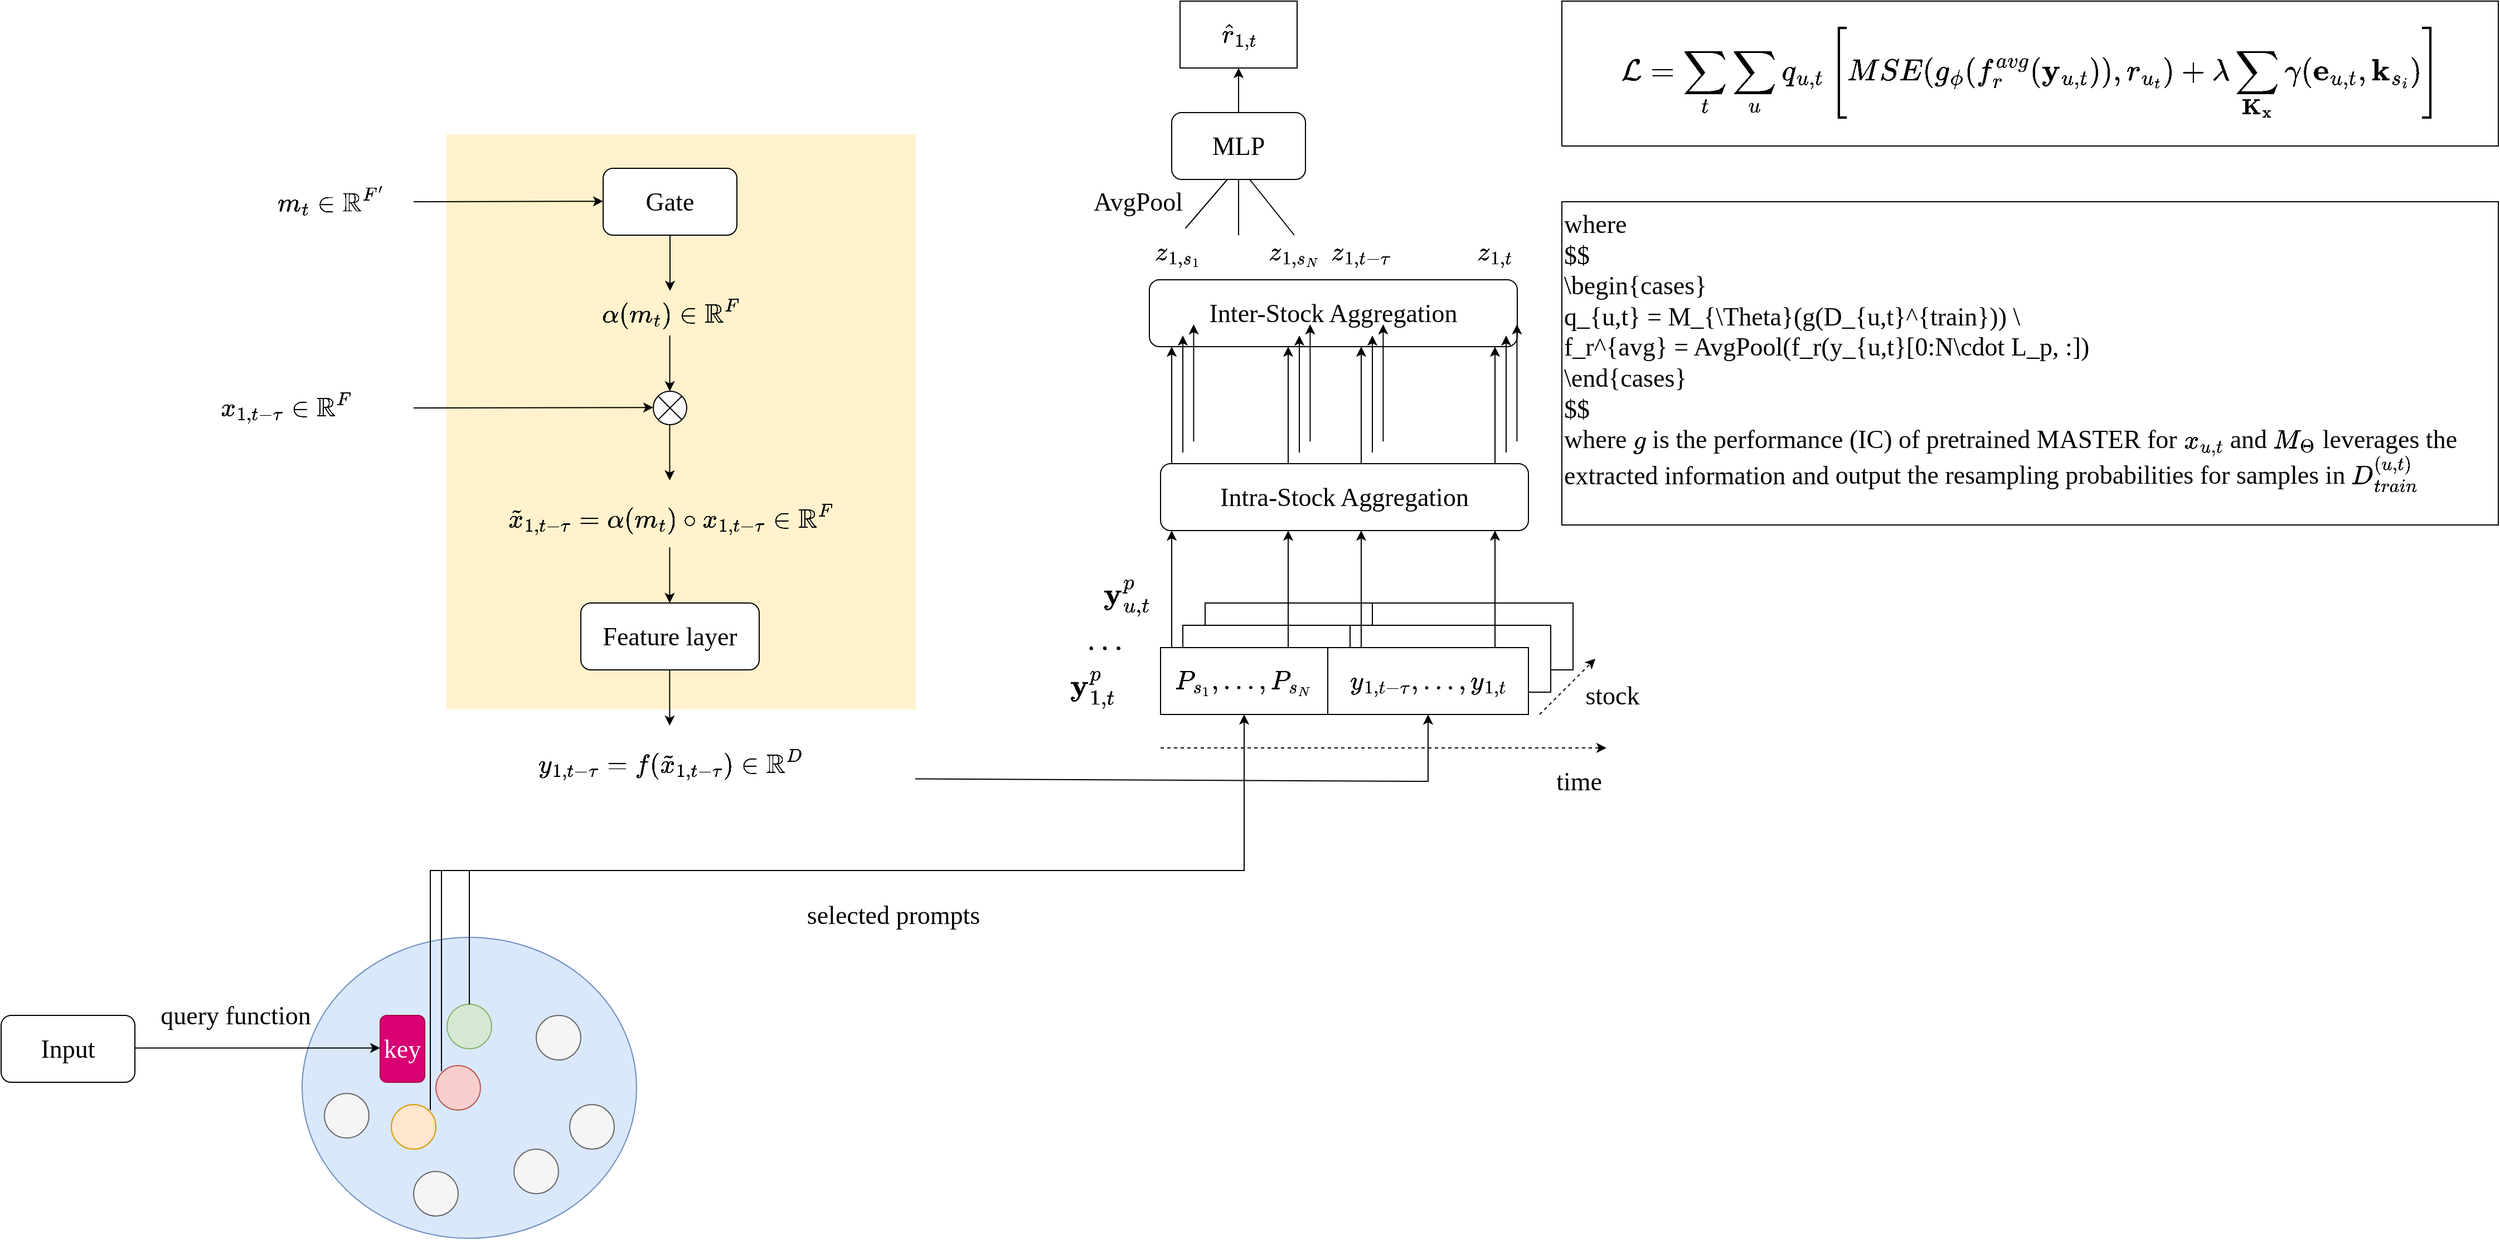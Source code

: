 <mxfile version="23.0.2" type="github">
  <diagram name="第 1 页" id="YHMcrKDChnRwgBGesPPQ">
    <mxGraphModel dx="2206" dy="2069" grid="1" gridSize="10" guides="1" tooltips="1" connect="1" arrows="1" fold="1" page="1" pageScale="1" pageWidth="980" pageHeight="1390" math="1" shadow="0">
      <root>
        <mxCell id="0" />
        <mxCell id="1" parent="0" />
        <mxCell id="3Lwh0dKBMKmvehDUKk6b-59" value="" style="rounded=0;whiteSpace=wrap;html=1;fontFamily=Times New Roman;fontSize=23;" parent="1" vertex="1">
          <mxGeometry x="950" y="480" width="180" height="60" as="geometry" />
        </mxCell>
        <mxCell id="3Lwh0dKBMKmvehDUKk6b-60" value="" style="rounded=0;whiteSpace=wrap;html=1;fontFamily=Times New Roman;fontSize=23;" parent="1" vertex="1">
          <mxGeometry x="800" y="480" width="150" height="60" as="geometry" />
        </mxCell>
        <mxCell id="3Lwh0dKBMKmvehDUKk6b-57" value="" style="rounded=0;whiteSpace=wrap;html=1;fontFamily=Times New Roman;fontSize=23;" parent="1" vertex="1">
          <mxGeometry x="930" y="500" width="180" height="60" as="geometry" />
        </mxCell>
        <mxCell id="3Lwh0dKBMKmvehDUKk6b-58" value="" style="rounded=0;whiteSpace=wrap;html=1;fontFamily=Times New Roman;fontSize=23;" parent="1" vertex="1">
          <mxGeometry x="780" y="500" width="150" height="60" as="geometry" />
        </mxCell>
        <mxCell id="3Lwh0dKBMKmvehDUKk6b-25" value="" style="ellipse;whiteSpace=wrap;html=1;fillColor=#dae8fc;strokeColor=#6c8ebf;fontFamily=Times New Roman;fontSize=23;" parent="1" vertex="1">
          <mxGeometry x="-10" y="780" width="300" height="270" as="geometry" />
        </mxCell>
        <mxCell id="3Lwh0dKBMKmvehDUKk6b-22" value="" style="rounded=0;whiteSpace=wrap;html=1;fillColor=#FFF2CC;strokeColor=#FFF2CC;fontFamily=Times New Roman;fontSize=23;" parent="1" vertex="1">
          <mxGeometry x="120" y="60" width="420" height="515" as="geometry" />
        </mxCell>
        <mxCell id="3Lwh0dKBMKmvehDUKk6b-2" value="&lt;font style=&quot;font-size: 23px;&quot;&gt;Gate&lt;/font&gt;" style="rounded=1;whiteSpace=wrap;html=1;fontFamily=Times New Roman;fontSize=23;" parent="1" vertex="1">
          <mxGeometry x="260" y="90" width="120" height="60" as="geometry" />
        </mxCell>
        <mxCell id="3Lwh0dKBMKmvehDUKk6b-5" value="&lt;font style=&quot;font-size: 23px;&quot;&gt;$$m_t \in \mathbb{R}^{F&#39;}$$&lt;/font&gt;" style="text;html=1;align=center;verticalAlign=middle;resizable=0;points=[];autosize=1;strokeColor=none;fillColor=none;fontFamily=Times New Roman;fontSize=23;" parent="1" vertex="1">
          <mxGeometry x="-135" y="100" width="300" height="40" as="geometry" />
        </mxCell>
        <mxCell id="3Lwh0dKBMKmvehDUKk6b-8" value="" style="endArrow=classic;html=1;rounded=0;exitX=0.5;exitY=1;exitDx=0;exitDy=0;fontFamily=Times New Roman;fontSize=23;" parent="1" source="3Lwh0dKBMKmvehDUKk6b-2" edge="1">
          <mxGeometry width="50" height="50" relative="1" as="geometry">
            <mxPoint x="330" y="240" as="sourcePoint" />
            <mxPoint x="320" y="200" as="targetPoint" />
          </mxGeometry>
        </mxCell>
        <mxCell id="3Lwh0dKBMKmvehDUKk6b-9" value="&lt;font style=&quot;font-size: 23px;&quot;&gt;$$\alpha({m_t}) \in \mathbb{R}^{F}$$&lt;/font&gt;" style="text;html=1;align=center;verticalAlign=middle;resizable=0;points=[];autosize=1;strokeColor=none;fillColor=none;fontFamily=Times New Roman;fontSize=23;" parent="1" vertex="1">
          <mxGeometry x="125" y="200" width="390" height="40" as="geometry" />
        </mxCell>
        <mxCell id="3Lwh0dKBMKmvehDUKk6b-10" value="&lt;font style=&quot;font-size: 23px;&quot;&gt;$$x_{1,t-\tau}\in \mathbb{R}^{F}&lt;br style=&quot;font-size: 23px;&quot;&gt;$$&lt;/font&gt;" style="text;html=1;align=center;verticalAlign=middle;resizable=0;points=[];autosize=1;strokeColor=none;fillColor=none;fontFamily=Times New Roman;fontSize=23;" parent="1" vertex="1">
          <mxGeometry x="-200" y="270" width="350" height="70" as="geometry" />
        </mxCell>
        <mxCell id="3Lwh0dKBMKmvehDUKk6b-12" value="" style="endArrow=classic;html=1;rounded=0;exitX=0.5;exitY=1;exitDx=0;exitDy=0;fontFamily=Times New Roman;fontSize=23;" parent="1" edge="1">
          <mxGeometry width="50" height="50" relative="1" as="geometry">
            <mxPoint x="319.79" y="240" as="sourcePoint" />
            <mxPoint x="319.79" y="290" as="targetPoint" />
          </mxGeometry>
        </mxCell>
        <mxCell id="3Lwh0dKBMKmvehDUKk6b-13" value="" style="shape=sumEllipse;perimeter=ellipsePerimeter;whiteSpace=wrap;html=1;backgroundOutline=1;fontFamily=Times New Roman;fontSize=23;" parent="1" vertex="1">
          <mxGeometry x="305" y="290" width="30" height="30" as="geometry" />
        </mxCell>
        <mxCell id="3Lwh0dKBMKmvehDUKk6b-14" value="&lt;font style=&quot;font-size: 23px;&quot;&gt;$$\tilde{x}_{1,t-\tau} =\alpha({m_t}) \circ x_{1,t-\tau}&lt;br style=&quot;font-size: 23px;&quot;&gt;\in \mathbb{R}^{F}&lt;br style=&quot;font-size: 23px;&quot;&gt;$$&lt;/font&gt;" style="text;html=1;align=center;verticalAlign=middle;resizable=0;points=[];autosize=1;strokeColor=none;fillColor=none;fontFamily=Times New Roman;fontSize=23;" parent="1" vertex="1">
          <mxGeometry x="50" y="355" width="540" height="100" as="geometry" />
        </mxCell>
        <mxCell id="3Lwh0dKBMKmvehDUKk6b-15" value="" style="endArrow=classic;html=1;rounded=0;exitX=0.5;exitY=1;exitDx=0;exitDy=0;fontFamily=Times New Roman;fontSize=23;" parent="1" edge="1">
          <mxGeometry width="50" height="50" relative="1" as="geometry">
            <mxPoint x="319.71" y="320" as="sourcePoint" />
            <mxPoint x="319.71" y="370" as="targetPoint" />
          </mxGeometry>
        </mxCell>
        <mxCell id="3Lwh0dKBMKmvehDUKk6b-16" value="" style="endArrow=classic;html=1;rounded=0;exitX=0.5;exitY=1;exitDx=0;exitDy=0;fontFamily=Times New Roman;fontSize=23;" parent="1" edge="1">
          <mxGeometry width="50" height="50" relative="1" as="geometry">
            <mxPoint x="319.71" y="430" as="sourcePoint" />
            <mxPoint x="319.71" y="480" as="targetPoint" />
          </mxGeometry>
        </mxCell>
        <mxCell id="3Lwh0dKBMKmvehDUKk6b-17" value="&lt;font style=&quot;font-size: 23px;&quot;&gt;Feature layer&lt;/font&gt;" style="rounded=1;whiteSpace=wrap;html=1;fontFamily=Times New Roman;fontSize=23;" parent="1" vertex="1">
          <mxGeometry x="240" y="480" width="160" height="60" as="geometry" />
        </mxCell>
        <mxCell id="3Lwh0dKBMKmvehDUKk6b-18" value="&lt;font style=&quot;font-size: 23px;&quot;&gt;$$y_{1,t-\tau} = f(\tilde{x}_{1,t-\tau}&lt;br style=&quot;font-size: 23px;&quot;&gt;)\in \mathbb{R}^{D}&lt;br style=&quot;font-size: 23px;&quot;&gt;$$&lt;/font&gt;" style="text;html=1;align=center;verticalAlign=middle;resizable=0;points=[];autosize=1;strokeColor=none;fillColor=none;fontFamily=Times New Roman;fontSize=23;" parent="1" vertex="1">
          <mxGeometry x="130" y="575" width="380" height="100" as="geometry" />
        </mxCell>
        <mxCell id="3Lwh0dKBMKmvehDUKk6b-21" value="" style="endArrow=classic;html=1;rounded=0;exitX=0.5;exitY=1;exitDx=0;exitDy=0;fontFamily=Times New Roman;fontSize=23;" parent="1" edge="1">
          <mxGeometry width="50" height="50" relative="1" as="geometry">
            <mxPoint x="319.7" y="540" as="sourcePoint" />
            <mxPoint x="319.7" y="590" as="targetPoint" />
          </mxGeometry>
        </mxCell>
        <mxCell id="3Lwh0dKBMKmvehDUKk6b-23" value="" style="endArrow=classic;html=1;rounded=0;entryX=0;entryY=0.5;entryDx=0;entryDy=0;fontFamily=Times New Roman;fontSize=23;" parent="1" edge="1">
          <mxGeometry width="50" height="50" relative="1" as="geometry">
            <mxPoint x="90" y="120" as="sourcePoint" />
            <mxPoint x="260" y="119.57" as="targetPoint" />
          </mxGeometry>
        </mxCell>
        <mxCell id="3Lwh0dKBMKmvehDUKk6b-24" value="" style="endArrow=classic;html=1;rounded=0;entryX=0;entryY=0.5;entryDx=0;entryDy=0;fontFamily=Times New Roman;fontSize=23;" parent="1" edge="1">
          <mxGeometry width="50" height="50" relative="1" as="geometry">
            <mxPoint x="90" y="305" as="sourcePoint" />
            <mxPoint x="305" y="304.57" as="targetPoint" />
          </mxGeometry>
        </mxCell>
        <mxCell id="3Lwh0dKBMKmvehDUKk6b-26" value="&lt;font style=&quot;font-size: 23px;&quot;&gt;Input&lt;/font&gt;" style="rounded=1;whiteSpace=wrap;html=1;fontFamily=Times New Roman;fontSize=23;" parent="1" vertex="1">
          <mxGeometry x="-280" y="850" width="120" height="60" as="geometry" />
        </mxCell>
        <mxCell id="3Lwh0dKBMKmvehDUKk6b-27" value="" style="endArrow=classic;html=1;rounded=0;fontFamily=Times New Roman;fontSize=23;" parent="1" edge="1">
          <mxGeometry width="50" height="50" relative="1" as="geometry">
            <mxPoint x="-160" y="879.23" as="sourcePoint" />
            <mxPoint x="60" y="879.23" as="targetPoint" />
          </mxGeometry>
        </mxCell>
        <mxCell id="3Lwh0dKBMKmvehDUKk6b-28" value="&lt;font style=&quot;font-size: 23px;&quot;&gt;query function&lt;/font&gt;" style="text;html=1;align=center;verticalAlign=middle;resizable=0;points=[];autosize=1;strokeColor=none;fillColor=none;fontFamily=Times New Roman;fontSize=23;" parent="1" vertex="1">
          <mxGeometry x="-150" y="830" width="160" height="40" as="geometry" />
        </mxCell>
        <mxCell id="3Lwh0dKBMKmvehDUKk6b-29" value="&lt;font style=&quot;font-size: 23px;&quot;&gt;key&lt;/font&gt;" style="rounded=1;whiteSpace=wrap;html=1;fillColor=#d80073;fontColor=#ffffff;strokeColor=#A50040;fontFamily=Times New Roman;fontSize=23;" parent="1" vertex="1">
          <mxGeometry x="60" y="850" width="40" height="60" as="geometry" />
        </mxCell>
        <mxCell id="3Lwh0dKBMKmvehDUKk6b-30" value="" style="ellipse;whiteSpace=wrap;html=1;aspect=fixed;fillColor=#d5e8d4;strokeColor=#82b366;fontFamily=Times New Roman;fontSize=23;" parent="1" vertex="1">
          <mxGeometry x="120" y="840" width="40" height="40" as="geometry" />
        </mxCell>
        <mxCell id="3Lwh0dKBMKmvehDUKk6b-31" value="" style="ellipse;whiteSpace=wrap;html=1;aspect=fixed;fillColor=#f8cecc;strokeColor=#b85450;fontFamily=Times New Roman;fontSize=23;" parent="1" vertex="1">
          <mxGeometry x="110" y="895" width="40" height="40" as="geometry" />
        </mxCell>
        <mxCell id="3Lwh0dKBMKmvehDUKk6b-32" value="" style="ellipse;whiteSpace=wrap;html=1;aspect=fixed;fillColor=#ffe6cc;strokeColor=#d79b00;fontFamily=Times New Roman;fontSize=23;" parent="1" vertex="1">
          <mxGeometry x="70" y="930" width="40" height="40" as="geometry" />
        </mxCell>
        <mxCell id="3Lwh0dKBMKmvehDUKk6b-41" value="" style="ellipse;whiteSpace=wrap;html=1;aspect=fixed;fillColor=#f5f5f5;strokeColor=#666666;fontColor=#333333;fontFamily=Times New Roman;fontSize=23;" parent="1" vertex="1">
          <mxGeometry x="200" y="850" width="40" height="40" as="geometry" />
        </mxCell>
        <mxCell id="3Lwh0dKBMKmvehDUKk6b-43" value="" style="ellipse;whiteSpace=wrap;html=1;aspect=fixed;fillColor=#f5f5f5;strokeColor=#666666;fontColor=#333333;fontFamily=Times New Roman;fontSize=23;" parent="1" vertex="1">
          <mxGeometry x="230" y="930" width="40" height="40" as="geometry" />
        </mxCell>
        <mxCell id="3Lwh0dKBMKmvehDUKk6b-44" value="" style="ellipse;whiteSpace=wrap;html=1;aspect=fixed;fillColor=#f5f5f5;strokeColor=#666666;fontColor=#333333;fontFamily=Times New Roman;fontSize=23;" parent="1" vertex="1">
          <mxGeometry x="180" y="970" width="40" height="40" as="geometry" />
        </mxCell>
        <mxCell id="3Lwh0dKBMKmvehDUKk6b-45" value="" style="ellipse;whiteSpace=wrap;html=1;aspect=fixed;fillColor=#f5f5f5;strokeColor=#666666;fontColor=#333333;fontFamily=Times New Roman;fontSize=23;" parent="1" vertex="1">
          <mxGeometry x="90" y="990" width="40" height="40" as="geometry" />
        </mxCell>
        <mxCell id="3Lwh0dKBMKmvehDUKk6b-46" value="" style="ellipse;whiteSpace=wrap;html=1;aspect=fixed;fillColor=#f5f5f5;strokeColor=#666666;fontColor=#333333;fontFamily=Times New Roman;fontSize=23;" parent="1" vertex="1">
          <mxGeometry x="10" y="920" width="40" height="40" as="geometry" />
        </mxCell>
        <mxCell id="3Lwh0dKBMKmvehDUKk6b-47" value="" style="endArrow=classic;html=1;rounded=0;entryX=0.5;entryY=1;entryDx=0;entryDy=0;fontFamily=Times New Roman;fontSize=23;" parent="1" target="3Lwh0dKBMKmvehDUKk6b-56" edge="1">
          <mxGeometry width="50" height="50" relative="1" as="geometry">
            <mxPoint x="140" y="840" as="sourcePoint" />
            <mxPoint x="880" y="580" as="targetPoint" />
            <Array as="points">
              <mxPoint x="140" y="720" />
              <mxPoint x="835" y="720" />
            </Array>
          </mxGeometry>
        </mxCell>
        <mxCell id="3Lwh0dKBMKmvehDUKk6b-49" value="" style="endArrow=classic;html=1;rounded=0;exitX=1.031;exitY=0.628;exitDx=0;exitDy=0;exitPerimeter=0;entryX=0.5;entryY=1;entryDx=0;entryDy=0;fontFamily=Times New Roman;fontSize=23;" parent="1" target="3Lwh0dKBMKmvehDUKk6b-50" edge="1">
          <mxGeometry width="50" height="50" relative="1" as="geometry">
            <mxPoint x="540.0" y="637.8" as="sourcePoint" />
            <mxPoint x="998" y="690" as="targetPoint" />
            <Array as="points">
              <mxPoint x="1000" y="640" />
            </Array>
          </mxGeometry>
        </mxCell>
        <mxCell id="3Lwh0dKBMKmvehDUKk6b-50" value="&lt;font style=&quot;font-size: 23px;&quot;&gt;$$y_{1,t-\tau}, \dots,&amp;nbsp;y_{1,t}$$&lt;/font&gt;" style="rounded=0;whiteSpace=wrap;html=1;fontFamily=Times New Roman;fontSize=23;" parent="1" vertex="1">
          <mxGeometry x="910" y="520" width="180" height="60" as="geometry" />
        </mxCell>
        <mxCell id="3Lwh0dKBMKmvehDUKk6b-54" value="" style="endArrow=none;html=1;rounded=0;fontFamily=Times New Roman;fontSize=23;" parent="1" edge="1">
          <mxGeometry width="50" height="50" relative="1" as="geometry">
            <mxPoint x="115" y="900" as="sourcePoint" />
            <mxPoint x="140" y="720" as="targetPoint" />
            <Array as="points">
              <mxPoint x="115" y="720" />
            </Array>
          </mxGeometry>
        </mxCell>
        <mxCell id="3Lwh0dKBMKmvehDUKk6b-55" value="" style="endArrow=none;html=1;rounded=0;fontFamily=Times New Roman;fontSize=23;" parent="1" edge="1">
          <mxGeometry width="50" height="50" relative="1" as="geometry">
            <mxPoint x="105" y="935" as="sourcePoint" />
            <mxPoint x="120" y="720" as="targetPoint" />
            <Array as="points">
              <mxPoint x="105" y="720" />
            </Array>
          </mxGeometry>
        </mxCell>
        <mxCell id="3Lwh0dKBMKmvehDUKk6b-56" value="&lt;font style=&quot;font-size: 23px;&quot;&gt;$$P_{s_1}, \dots,P_{s_N}&lt;br style=&quot;font-size: 23px;&quot;&gt;$$&lt;/font&gt;" style="rounded=0;whiteSpace=wrap;html=1;fontFamily=Times New Roman;fontSize=23;" parent="1" vertex="1">
          <mxGeometry x="760" y="520" width="150" height="60" as="geometry" />
        </mxCell>
        <mxCell id="3Lwh0dKBMKmvehDUKk6b-62" value="" style="endArrow=classic;html=1;rounded=0;dashed=1;fontFamily=Times New Roman;fontSize=23;" parent="1" edge="1">
          <mxGeometry width="50" height="50" relative="1" as="geometry">
            <mxPoint x="1100" y="580" as="sourcePoint" />
            <mxPoint x="1150" y="530" as="targetPoint" />
          </mxGeometry>
        </mxCell>
        <mxCell id="3Lwh0dKBMKmvehDUKk6b-63" value="&lt;font style=&quot;font-size: 23px;&quot;&gt;stock&lt;/font&gt;" style="text;html=1;align=center;verticalAlign=middle;resizable=0;points=[];autosize=1;strokeColor=none;fillColor=none;fontFamily=Times New Roman;fontSize=23;" parent="1" vertex="1">
          <mxGeometry x="1130" y="543" width="70" height="40" as="geometry" />
        </mxCell>
        <mxCell id="3Lwh0dKBMKmvehDUKk6b-64" value="" style="endArrow=classic;html=1;rounded=0;dashed=1;fontFamily=Times New Roman;fontSize=23;" parent="1" edge="1">
          <mxGeometry width="50" height="50" relative="1" as="geometry">
            <mxPoint x="760" y="610" as="sourcePoint" />
            <mxPoint x="1160" y="610" as="targetPoint" />
          </mxGeometry>
        </mxCell>
        <mxCell id="3Lwh0dKBMKmvehDUKk6b-65" value="&lt;font style=&quot;font-size: 23px;&quot;&gt;time&lt;/font&gt;" style="text;html=1;align=center;verticalAlign=middle;resizable=0;points=[];autosize=1;strokeColor=none;fillColor=none;fontFamily=Times New Roman;fontSize=23;" parent="1" vertex="1">
          <mxGeometry x="1105" y="620" width="60" height="40" as="geometry" />
        </mxCell>
        <mxCell id="3Lwh0dKBMKmvehDUKk6b-66" value="" style="endArrow=classic;html=1;rounded=0;exitX=0;exitY=0.25;exitDx=0;exitDy=0;fontFamily=Times New Roman;fontSize=23;" parent="1" edge="1">
          <mxGeometry width="50" height="50" relative="1" as="geometry">
            <mxPoint x="770" y="520" as="sourcePoint" />
            <mxPoint x="770" y="415" as="targetPoint" />
          </mxGeometry>
        </mxCell>
        <mxCell id="3Lwh0dKBMKmvehDUKk6b-67" value="" style="endArrow=classic;html=1;rounded=0;exitX=0;exitY=0.25;exitDx=0;exitDy=0;fontFamily=Times New Roman;fontSize=23;" parent="1" edge="1">
          <mxGeometry width="50" height="50" relative="1" as="geometry">
            <mxPoint x="874.5" y="520" as="sourcePoint" />
            <mxPoint x="874.5" y="415" as="targetPoint" />
          </mxGeometry>
        </mxCell>
        <mxCell id="3Lwh0dKBMKmvehDUKk6b-68" value="" style="endArrow=classic;html=1;rounded=0;exitX=0;exitY=0.25;exitDx=0;exitDy=0;fontFamily=Times New Roman;fontSize=23;" parent="1" edge="1">
          <mxGeometry width="50" height="50" relative="1" as="geometry">
            <mxPoint x="940" y="520" as="sourcePoint" />
            <mxPoint x="940" y="415" as="targetPoint" />
          </mxGeometry>
        </mxCell>
        <mxCell id="3Lwh0dKBMKmvehDUKk6b-69" value="" style="endArrow=classic;html=1;rounded=0;exitX=0;exitY=0.25;exitDx=0;exitDy=0;fontFamily=Times New Roman;fontSize=23;" parent="1" edge="1">
          <mxGeometry width="50" height="50" relative="1" as="geometry">
            <mxPoint x="1060" y="520" as="sourcePoint" />
            <mxPoint x="1060" y="415" as="targetPoint" />
          </mxGeometry>
        </mxCell>
        <mxCell id="3Lwh0dKBMKmvehDUKk6b-70" value="&lt;font style=&quot;font-size: 23px;&quot;&gt;Intra-Stock Aggregation&lt;/font&gt;" style="rounded=1;whiteSpace=wrap;html=1;fontFamily=Times New Roman;fontSize=23;" parent="1" vertex="1">
          <mxGeometry x="760" y="355" width="330" height="60" as="geometry" />
        </mxCell>
        <mxCell id="3Lwh0dKBMKmvehDUKk6b-71" value="&lt;font style=&quot;font-size: 23px;&quot;&gt;selected prompts&lt;/font&gt;" style="text;html=1;align=center;verticalAlign=middle;resizable=0;points=[];autosize=1;strokeColor=none;fillColor=none;fontFamily=Times New Roman;fontSize=23;" parent="1" vertex="1">
          <mxGeometry x="430" y="740" width="180" height="40" as="geometry" />
        </mxCell>
        <mxCell id="3Lwh0dKBMKmvehDUKk6b-72" value="" style="endArrow=classic;html=1;rounded=0;exitX=0;exitY=0.25;exitDx=0;exitDy=0;fontFamily=Times New Roman;fontSize=23;" parent="1" edge="1">
          <mxGeometry width="50" height="50" relative="1" as="geometry">
            <mxPoint x="770" y="355" as="sourcePoint" />
            <mxPoint x="770" y="250" as="targetPoint" />
          </mxGeometry>
        </mxCell>
        <mxCell id="3Lwh0dKBMKmvehDUKk6b-73" value="" style="endArrow=classic;html=1;rounded=0;exitX=0;exitY=0.25;exitDx=0;exitDy=0;fontFamily=Times New Roman;fontSize=23;" parent="1" edge="1">
          <mxGeometry width="50" height="50" relative="1" as="geometry">
            <mxPoint x="874.5" y="355" as="sourcePoint" />
            <mxPoint x="874.5" y="250" as="targetPoint" />
          </mxGeometry>
        </mxCell>
        <mxCell id="3Lwh0dKBMKmvehDUKk6b-74" value="" style="endArrow=classic;html=1;rounded=0;exitX=0;exitY=0.25;exitDx=0;exitDy=0;fontFamily=Times New Roman;fontSize=23;" parent="1" edge="1">
          <mxGeometry width="50" height="50" relative="1" as="geometry">
            <mxPoint x="940" y="355" as="sourcePoint" />
            <mxPoint x="940" y="250" as="targetPoint" />
          </mxGeometry>
        </mxCell>
        <mxCell id="3Lwh0dKBMKmvehDUKk6b-76" value="&lt;font style=&quot;font-size: 23px;&quot;&gt;Inter-Stock Aggregation&lt;/font&gt;" style="rounded=1;whiteSpace=wrap;html=1;fontFamily=Times New Roman;fontSize=23;" parent="1" vertex="1">
          <mxGeometry x="750" y="190" width="330" height="60" as="geometry" />
        </mxCell>
        <mxCell id="3Lwh0dKBMKmvehDUKk6b-75" value="" style="endArrow=classic;html=1;rounded=0;exitX=0;exitY=0.25;exitDx=0;exitDy=0;fontFamily=Times New Roman;fontSize=23;" parent="1" edge="1">
          <mxGeometry width="50" height="50" relative="1" as="geometry">
            <mxPoint x="1060" y="355" as="sourcePoint" />
            <mxPoint x="1060" y="250" as="targetPoint" />
          </mxGeometry>
        </mxCell>
        <mxCell id="3Lwh0dKBMKmvehDUKk6b-77" value="$$z_{1, s_1}$$" style="text;html=1;align=center;verticalAlign=middle;resizable=0;points=[];autosize=1;strokeColor=none;fillColor=none;fontSize=23;fontFamily=Times New Roman;" parent="1" vertex="1">
          <mxGeometry x="690" y="145" width="170" height="40" as="geometry" />
        </mxCell>
        <mxCell id="3Lwh0dKBMKmvehDUKk6b-78" value="$$z_{1, s_N}$$" style="text;html=1;align=center;verticalAlign=middle;resizable=0;points=[];autosize=1;strokeColor=none;fillColor=none;fontSize=23;fontFamily=Times New Roman;" parent="1" vertex="1">
          <mxGeometry x="795" y="145" width="170" height="40" as="geometry" />
        </mxCell>
        <mxCell id="3Lwh0dKBMKmvehDUKk6b-79" value="$$z_{1, t-\tau}$$" style="text;html=1;align=center;verticalAlign=middle;resizable=0;points=[];autosize=1;strokeColor=none;fillColor=none;fontSize=23;fontFamily=Times New Roman;" parent="1" vertex="1">
          <mxGeometry x="850" y="145" width="180" height="40" as="geometry" />
        </mxCell>
        <mxCell id="3Lwh0dKBMKmvehDUKk6b-81" value="$$z_{1, t}$$" style="text;html=1;align=center;verticalAlign=middle;resizable=0;points=[];autosize=1;strokeColor=none;fillColor=none;fontSize=23;fontFamily=Times New Roman;" parent="1" vertex="1">
          <mxGeometry x="990" y="145" width="140" height="40" as="geometry" />
        </mxCell>
        <mxCell id="3Lwh0dKBMKmvehDUKk6b-82" value="" style="endArrow=classic;html=1;rounded=0;exitX=0;exitY=0.25;exitDx=0;exitDy=0;fontFamily=Times New Roman;fontSize=23;" parent="1" edge="1">
          <mxGeometry width="50" height="50" relative="1" as="geometry">
            <mxPoint x="780" y="345" as="sourcePoint" />
            <mxPoint x="780" y="240" as="targetPoint" />
          </mxGeometry>
        </mxCell>
        <mxCell id="3Lwh0dKBMKmvehDUKk6b-83" value="" style="endArrow=classic;html=1;rounded=0;exitX=0;exitY=0.25;exitDx=0;exitDy=0;fontFamily=Times New Roman;fontSize=23;" parent="1" edge="1">
          <mxGeometry width="50" height="50" relative="1" as="geometry">
            <mxPoint x="884.5" y="345" as="sourcePoint" />
            <mxPoint x="884.5" y="240" as="targetPoint" />
          </mxGeometry>
        </mxCell>
        <mxCell id="3Lwh0dKBMKmvehDUKk6b-84" value="" style="endArrow=classic;html=1;rounded=0;exitX=0;exitY=0.25;exitDx=0;exitDy=0;fontFamily=Times New Roman;fontSize=23;" parent="1" edge="1">
          <mxGeometry width="50" height="50" relative="1" as="geometry">
            <mxPoint x="950" y="345" as="sourcePoint" />
            <mxPoint x="950" y="240" as="targetPoint" />
          </mxGeometry>
        </mxCell>
        <mxCell id="3Lwh0dKBMKmvehDUKk6b-85" value="" style="endArrow=classic;html=1;rounded=0;exitX=0;exitY=0.25;exitDx=0;exitDy=0;fontFamily=Times New Roman;fontSize=23;" parent="1" edge="1">
          <mxGeometry width="50" height="50" relative="1" as="geometry">
            <mxPoint x="1070" y="345" as="sourcePoint" />
            <mxPoint x="1070" y="240" as="targetPoint" />
          </mxGeometry>
        </mxCell>
        <mxCell id="3Lwh0dKBMKmvehDUKk6b-86" value="" style="endArrow=classic;html=1;rounded=0;exitX=0;exitY=0.25;exitDx=0;exitDy=0;fontFamily=Times New Roman;fontSize=23;" parent="1" edge="1">
          <mxGeometry width="50" height="50" relative="1" as="geometry">
            <mxPoint x="789.71" y="335" as="sourcePoint" />
            <mxPoint x="789.71" y="230" as="targetPoint" />
          </mxGeometry>
        </mxCell>
        <mxCell id="3Lwh0dKBMKmvehDUKk6b-87" value="" style="endArrow=classic;html=1;rounded=0;exitX=0;exitY=0.25;exitDx=0;exitDy=0;fontFamily=Times New Roman;fontSize=23;" parent="1" edge="1">
          <mxGeometry width="50" height="50" relative="1" as="geometry">
            <mxPoint x="894.21" y="335" as="sourcePoint" />
            <mxPoint x="894.21" y="230" as="targetPoint" />
          </mxGeometry>
        </mxCell>
        <mxCell id="3Lwh0dKBMKmvehDUKk6b-88" value="" style="endArrow=classic;html=1;rounded=0;exitX=0;exitY=0.25;exitDx=0;exitDy=0;fontFamily=Times New Roman;fontSize=23;" parent="1" edge="1">
          <mxGeometry width="50" height="50" relative="1" as="geometry">
            <mxPoint x="959.71" y="335" as="sourcePoint" />
            <mxPoint x="959.71" y="230" as="targetPoint" />
          </mxGeometry>
        </mxCell>
        <mxCell id="3Lwh0dKBMKmvehDUKk6b-89" value="" style="endArrow=classic;html=1;rounded=0;exitX=0;exitY=0.25;exitDx=0;exitDy=0;fontFamily=Times New Roman;fontSize=23;" parent="1" edge="1">
          <mxGeometry width="50" height="50" relative="1" as="geometry">
            <mxPoint x="1079.71" y="335" as="sourcePoint" />
            <mxPoint x="1079.71" y="230" as="targetPoint" />
          </mxGeometry>
        </mxCell>
        <mxCell id="3Lwh0dKBMKmvehDUKk6b-90" value="" style="endArrow=none;html=1;rounded=0;exitX=0.543;exitY=-0.028;exitDx=0;exitDy=0;exitPerimeter=0;fontFamily=Times New Roman;fontSize=23;" parent="1" source="3Lwh0dKBMKmvehDUKk6b-77" edge="1">
          <mxGeometry width="50" height="50" relative="1" as="geometry">
            <mxPoint x="775" y="150" as="sourcePoint" />
            <mxPoint x="820" y="100" as="targetPoint" />
          </mxGeometry>
        </mxCell>
        <mxCell id="3Lwh0dKBMKmvehDUKk6b-91" value="" style="endArrow=none;html=1;rounded=0;fontFamily=Times New Roman;fontSize=23;" parent="1" edge="1">
          <mxGeometry width="50" height="50" relative="1" as="geometry">
            <mxPoint x="830" y="150" as="sourcePoint" />
            <mxPoint x="830" y="100" as="targetPoint" />
          </mxGeometry>
        </mxCell>
        <mxCell id="3Lwh0dKBMKmvehDUKk6b-92" value="" style="endArrow=none;html=1;rounded=0;fontFamily=Times New Roman;fontSize=23;" parent="1" edge="1">
          <mxGeometry width="50" height="50" relative="1" as="geometry">
            <mxPoint x="880" y="150" as="sourcePoint" />
            <mxPoint x="840" y="100" as="targetPoint" />
          </mxGeometry>
        </mxCell>
        <mxCell id="3Lwh0dKBMKmvehDUKk6b-93" value="&lt;font style=&quot;font-size: 23px;&quot;&gt;AvgPool&lt;/font&gt;" style="text;html=1;strokeColor=none;fillColor=none;align=center;verticalAlign=middle;whiteSpace=wrap;rounded=0;fontFamily=Times New Roman;fontSize=23;" parent="1" vertex="1">
          <mxGeometry x="710" y="105" width="60" height="30" as="geometry" />
        </mxCell>
        <mxCell id="3Lwh0dKBMKmvehDUKk6b-94" value="&lt;font style=&quot;font-size: 23px;&quot;&gt;MLP&lt;/font&gt;" style="rounded=1;whiteSpace=wrap;html=1;fontFamily=Times New Roman;fontSize=23;" parent="1" vertex="1">
          <mxGeometry x="770" y="40" width="120" height="60" as="geometry" />
        </mxCell>
        <mxCell id="3Lwh0dKBMKmvehDUKk6b-95" value="" style="endArrow=classic;html=1;rounded=0;fontFamily=Times New Roman;fontSize=23;" parent="1" target="3Lwh0dKBMKmvehDUKk6b-96" edge="1">
          <mxGeometry width="50" height="50" relative="1" as="geometry">
            <mxPoint x="830" y="40" as="sourcePoint" />
            <mxPoint x="830" y="-10" as="targetPoint" />
          </mxGeometry>
        </mxCell>
        <mxCell id="3Lwh0dKBMKmvehDUKk6b-96" value="$$\hat{r}_{1, t}$$" style="rounded=0;whiteSpace=wrap;html=1;verticalAlign=middle;fontFamily=Times New Roman;fontSize=23;" parent="1" vertex="1">
          <mxGeometry x="777.5" y="-60" width="105" height="60" as="geometry" />
        </mxCell>
        <mxCell id="3Lwh0dKBMKmvehDUKk6b-97" value="&lt;font style=&quot;font-size: 23px;&quot;&gt;$$\mathcal{L} = \sum_{t} \sum_{u} q_{u,t}\left[ MSE(g_\phi(f_r^{avg}(\mathbf{y}_{u,t})), r_{u_t})+\lambda \sum_{\mathbf{K}_{\mathbf{x}}} \gamma (\mathbf{e}_{u,t}, \mathbf{k}_{s_i}) \right] $$&lt;/font&gt;" style="rounded=0;whiteSpace=wrap;html=1;" parent="1" vertex="1">
          <mxGeometry x="1120" y="-60" width="840" height="130" as="geometry" />
        </mxCell>
        <mxCell id="3Lwh0dKBMKmvehDUKk6b-98" value="&lt;font face=&quot;Times New Roman&quot; style=&quot;font-size: 23px;&quot;&gt;&lt;font style=&quot;font-size: 23px;&quot;&gt;where&lt;br&gt;$$&lt;br&gt;\begin{cases}&lt;br&gt;q_{u,t} = M_{\Theta}(g(D_&lt;/font&gt;{u,t}&lt;font style=&quot;font-size: 23px;&quot;&gt;^&lt;/font&gt;{train}&lt;font style=&quot;font-size: 23px;&quot;&gt;)) \\&lt;br&gt;f_r^{avg} = AvgPool(f_r(y_{u,t}[0:N\cdot L_p, :])&lt;br&gt;\end{cases}&lt;br&gt;$$&lt;br&gt;where \(g\) is the performance (IC) of pretrained MASTER for \(x_{u,t}\) and \(M_{\Theta}\)&amp;nbsp;&lt;/font&gt;&lt;font style=&quot;font-size: 23px;&quot;&gt;leverages the extracted information and&amp;nbsp;&lt;/font&gt;&lt;span style=&quot;background-color: initial;&quot;&gt;output the resampling probabilities for samples in \(D_{train}^{(u,t)}\)&lt;/span&gt;&lt;/font&gt;&lt;font face=&quot;Times New Roman&quot;&gt;&lt;span style=&quot;font-size: 23px;&quot;&gt;&lt;br&gt;&lt;/span&gt;&lt;/font&gt;" style="rounded=0;whiteSpace=wrap;html=1;align=left;verticalAlign=top;" parent="1" vertex="1">
          <mxGeometry x="1120" y="120" width="840" height="290" as="geometry" />
        </mxCell>
        <mxCell id="_FQ1Rq0iVvCvMU0o5P1b-1" value="&lt;font style=&quot;font-size: 23px;&quot;&gt;$$\mathbf{y}^p_{1,t}$$&lt;/font&gt;" style="text;html=1;strokeColor=none;fillColor=none;align=center;verticalAlign=middle;whiteSpace=wrap;rounded=0;" vertex="1" parent="1">
          <mxGeometry x="670" y="543" width="60" height="30" as="geometry" />
        </mxCell>
        <mxCell id="_FQ1Rq0iVvCvMU0o5P1b-2" value="&lt;font style=&quot;font-size: 23px;&quot;&gt;$$\mathbf{y}^p_{u,t}$$&lt;/font&gt;" style="text;html=1;strokeColor=none;fillColor=none;align=center;verticalAlign=middle;whiteSpace=wrap;rounded=0;" vertex="1" parent="1">
          <mxGeometry x="700" y="460" width="60" height="30" as="geometry" />
        </mxCell>
        <mxCell id="_FQ1Rq0iVvCvMU0o5P1b-3" value="&lt;font style=&quot;font-size: 23px;&quot;&gt;$$\dots$$&lt;/font&gt;" style="text;html=1;strokeColor=none;fillColor=none;align=center;verticalAlign=middle;whiteSpace=wrap;rounded=0;" vertex="1" parent="1">
          <mxGeometry x="680" y="500" width="60" height="30" as="geometry" />
        </mxCell>
      </root>
    </mxGraphModel>
  </diagram>
</mxfile>
